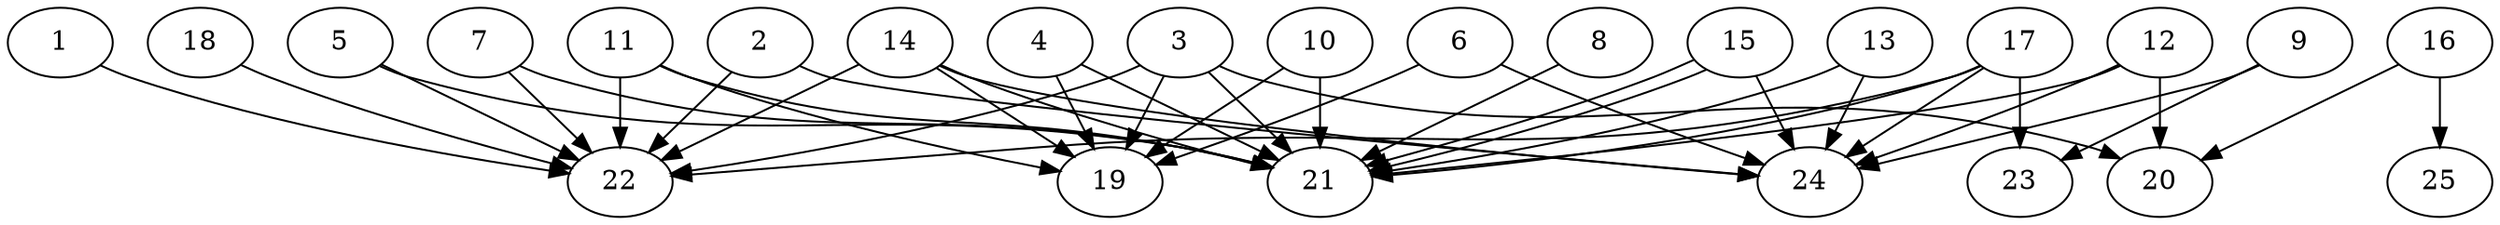 // DAG automatically generated by daggen at Thu Oct  3 14:00:39 2019
// ./daggen --dot -n 25 --ccr 0.3 --fat 0.9 --regular 0.9 --density 0.9 --mindata 5242880 --maxdata 52428800 
digraph G {
  1 [size="99611307", alpha="0.16", expect_size="29883392"] 
  1 -> 22 [size ="29883392"]
  2 [size="63924907", alpha="0.19", expect_size="19177472"] 
  2 -> 22 [size ="19177472"]
  2 -> 24 [size ="19177472"]
  3 [size="125760853", alpha="0.10", expect_size="37728256"] 
  3 -> 19 [size ="37728256"]
  3 -> 20 [size ="37728256"]
  3 -> 21 [size ="37728256"]
  3 -> 22 [size ="37728256"]
  4 [size="115804160", alpha="0.04", expect_size="34741248"] 
  4 -> 19 [size ="34741248"]
  4 -> 21 [size ="34741248"]
  5 [size="87224320", alpha="0.02", expect_size="26167296"] 
  5 -> 21 [size ="26167296"]
  5 -> 22 [size ="26167296"]
  6 [size="171987627", alpha="0.18", expect_size="51596288"] 
  6 -> 19 [size ="51596288"]
  6 -> 24 [size ="51596288"]
  7 [size="116097707", alpha="0.19", expect_size="34829312"] 
  7 -> 21 [size ="34829312"]
  7 -> 22 [size ="34829312"]
  8 [size="72533333", alpha="0.08", expect_size="21760000"] 
  8 -> 21 [size ="21760000"]
  9 [size="144261120", alpha="0.19", expect_size="43278336"] 
  9 -> 23 [size ="43278336"]
  9 -> 24 [size ="43278336"]
  10 [size="34744320", alpha="0.12", expect_size="10423296"] 
  10 -> 19 [size ="10423296"]
  10 -> 21 [size ="10423296"]
  11 [size="55633920", alpha="0.13", expect_size="16690176"] 
  11 -> 19 [size ="16690176"]
  11 -> 21 [size ="16690176"]
  11 -> 22 [size ="16690176"]
  12 [size="21490347", alpha="0.01", expect_size="6447104"] 
  12 -> 20 [size ="6447104"]
  12 -> 21 [size ="6447104"]
  12 -> 24 [size ="6447104"]
  13 [size="167966720", alpha="0.10", expect_size="50390016"] 
  13 -> 21 [size ="50390016"]
  13 -> 24 [size ="50390016"]
  14 [size="88104960", alpha="0.12", expect_size="26431488"] 
  14 -> 19 [size ="26431488"]
  14 -> 21 [size ="26431488"]
  14 -> 22 [size ="26431488"]
  14 -> 24 [size ="26431488"]
  15 [size="116910080", alpha="0.04", expect_size="35073024"] 
  15 -> 21 [size ="35073024"]
  15 -> 21 [size ="35073024"]
  15 -> 24 [size ="35073024"]
  16 [size="131505493", alpha="0.14", expect_size="39451648"] 
  16 -> 20 [size ="39451648"]
  16 -> 25 [size ="39451648"]
  17 [size="113861973", alpha="0.11", expect_size="34158592"] 
  17 -> 21 [size ="34158592"]
  17 -> 22 [size ="34158592"]
  17 -> 23 [size ="34158592"]
  17 -> 24 [size ="34158592"]
  18 [size="103318187", alpha="0.17", expect_size="30995456"] 
  18 -> 22 [size ="30995456"]
  19 [size="164174507", alpha="0.18", expect_size="49252352"] 
  20 [size="153692160", alpha="0.15", expect_size="46107648"] 
  21 [size="89931093", alpha="0.03", expect_size="26979328"] 
  22 [size="33484800", alpha="0.17", expect_size="10045440"] 
  23 [size="43991040", alpha="0.04", expect_size="13197312"] 
  24 [size="119217493", alpha="0.04", expect_size="35765248"] 
  25 [size="56951467", alpha="0.13", expect_size="17085440"] 
}

